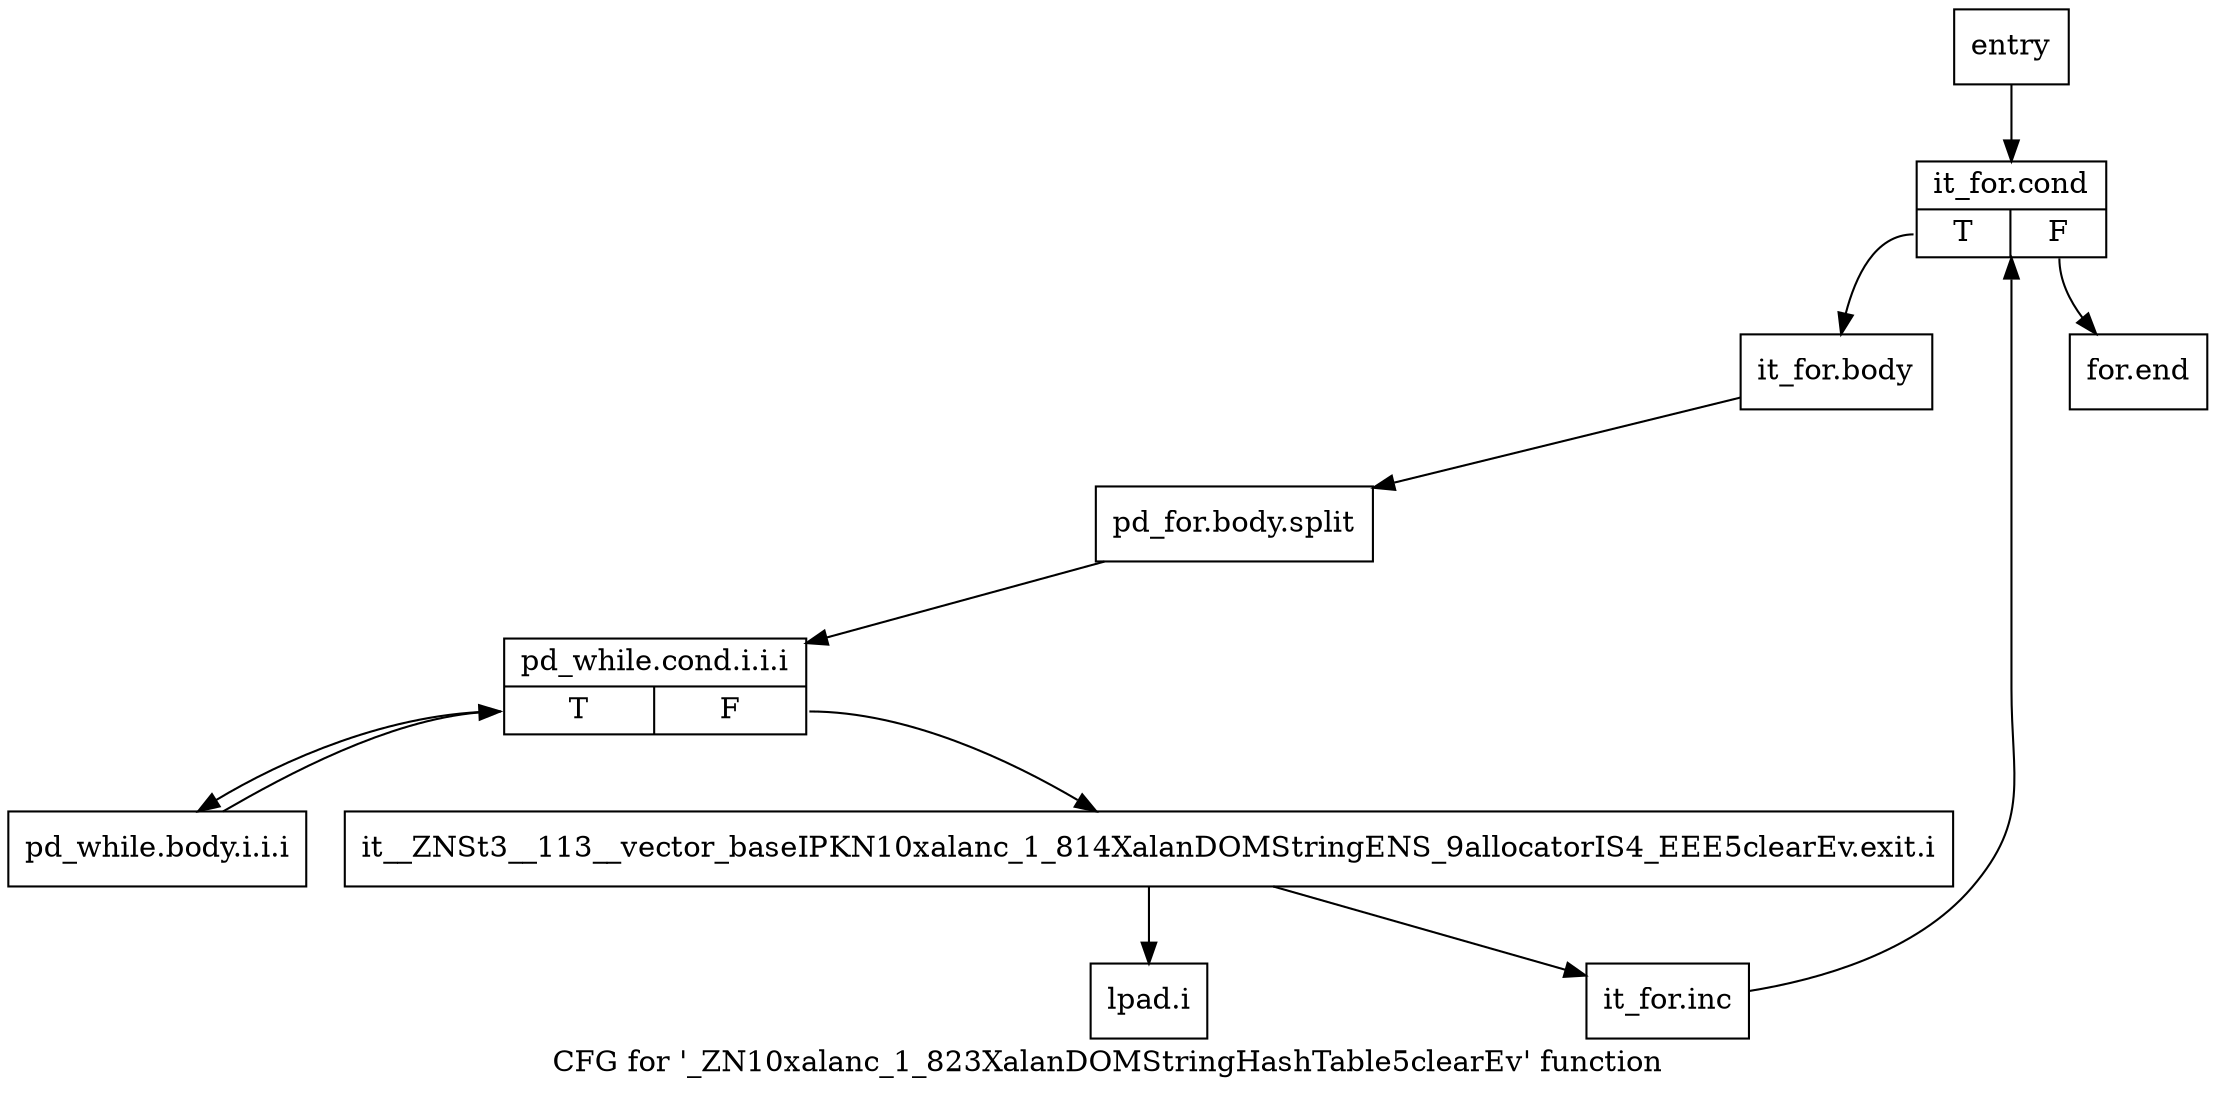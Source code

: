 digraph "CFG for '_ZN10xalanc_1_823XalanDOMStringHashTable5clearEv' function" {
	label="CFG for '_ZN10xalanc_1_823XalanDOMStringHashTable5clearEv' function";

	Node0x5ea0c10 [shape=record,label="{entry}"];
	Node0x5ea0c10 -> Node0x5ea0c60;
	Node0x5ea0c60 [shape=record,label="{it_for.cond|{<s0>T|<s1>F}}"];
	Node0x5ea0c60:s0 -> Node0x5ea0cb0;
	Node0x5ea0c60:s1 -> Node0x5ea0e90;
	Node0x5ea0cb0 [shape=record,label="{it_for.body}"];
	Node0x5ea0cb0 -> Node0xb7d61f0;
	Node0xb7d61f0 [shape=record,label="{pd_for.body.split}"];
	Node0xb7d61f0 -> Node0x5ea0d00;
	Node0x5ea0d00 [shape=record,label="{pd_while.cond.i.i.i|{<s0>T|<s1>F}}"];
	Node0x5ea0d00:s0 -> Node0x5ea0d50;
	Node0x5ea0d00:s1 -> Node0x5ea0da0;
	Node0x5ea0d50 [shape=record,label="{pd_while.body.i.i.i}"];
	Node0x5ea0d50 -> Node0x5ea0d00;
	Node0x5ea0da0 [shape=record,label="{it__ZNSt3__113__vector_baseIPKN10xalanc_1_814XalanDOMStringENS_9allocatorIS4_EEE5clearEv.exit.i}"];
	Node0x5ea0da0 -> Node0x5ea0e40;
	Node0x5ea0da0 -> Node0x5ea0df0;
	Node0x5ea0df0 [shape=record,label="{lpad.i}"];
	Node0x5ea0e40 [shape=record,label="{it_for.inc}"];
	Node0x5ea0e40 -> Node0x5ea0c60;
	Node0x5ea0e90 [shape=record,label="{for.end}"];
}
